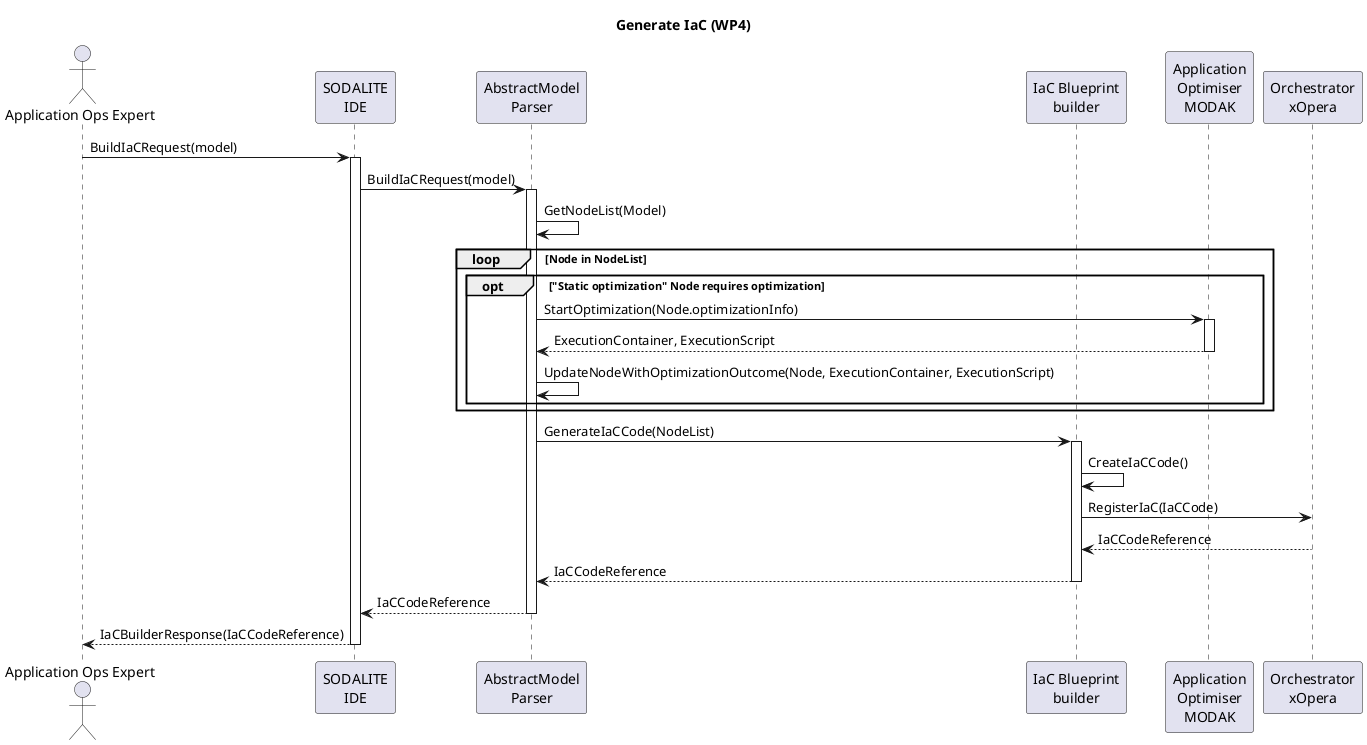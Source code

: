 @startuml
title Generate IaC (WP4)

'Define user actors
actor "Application Ops Expert"  as AppOpsExp
participant "SODALITE\nIDE" as IDE
participant "AbstractModel\nParser" as SAPC
participant "IaC Blueprint\nbuilder" as SBBC
participant "Application\nOptimiser\nMODAK" as SPOC
participant "Orchestrator\nxOpera" as orch

AppOpsExp->IDE: BuildIaCRequest(model)

activate IDE

IDE->SAPC: BuildIaCRequest(model)

activate SAPC
'prepare a workable node list of the model  - flatten the relationship three
SAPC->SAPC: GetNodeList(Model)

'Main loop - go through the abstract nodes list
loop Node in NodeList


    opt "Static optimization" Node requires optimization
        SAPC->SPOC: StartOptimization(Node.optimizationInfo)
        activate SPOC
        SPOC-->SAPC: ExecutionContainer, ExecutionScript
        deactivate SPOC
        SAPC->SAPC: UpdateNodeWithOptimizationOutcome(Node, ExecutionContainer, ExecutionScript)
    end

end

SAPC->SBBC: GenerateIaCCode(NodeList)
activate SBBC
SBBC->SBBC: CreateIaCCode()
SBBC->orch: RegisterIaC(IaCCode)
orch-->SBBC: IaCCodeReference
SBBC-->SAPC: IaCCodeReference
deactivate SBBC

'Return the reference to compile time information - (eg errors, warnings, information, improvement suggestions - all adressing the abstract model
SAPC-->IDE: IaCCodeReference

deactivate SAPC

IDE-->AppOpsExp: IaCBuilderResponse(IaCCodeReference)
deactivate IDE

@enduml
